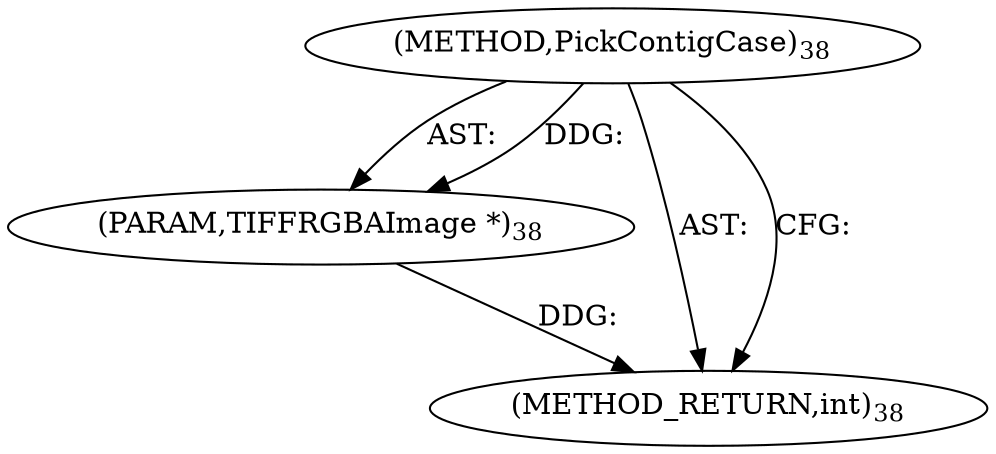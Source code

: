 digraph "PickContigCase" {  
"45564" [label = <(METHOD,PickContigCase)<SUB>38</SUB>> ]
"45565" [label = <(PARAM,TIFFRGBAImage *)<SUB>38</SUB>> ]
"45566" [label = <(METHOD_RETURN,int)<SUB>38</SUB>> ]
  "45564" -> "45565"  [ label = "AST: "] 
  "45564" -> "45566"  [ label = "AST: "] 
  "45564" -> "45566"  [ label = "CFG: "] 
  "45565" -> "45566"  [ label = "DDG: "] 
  "45564" -> "45565"  [ label = "DDG: "] 
}

